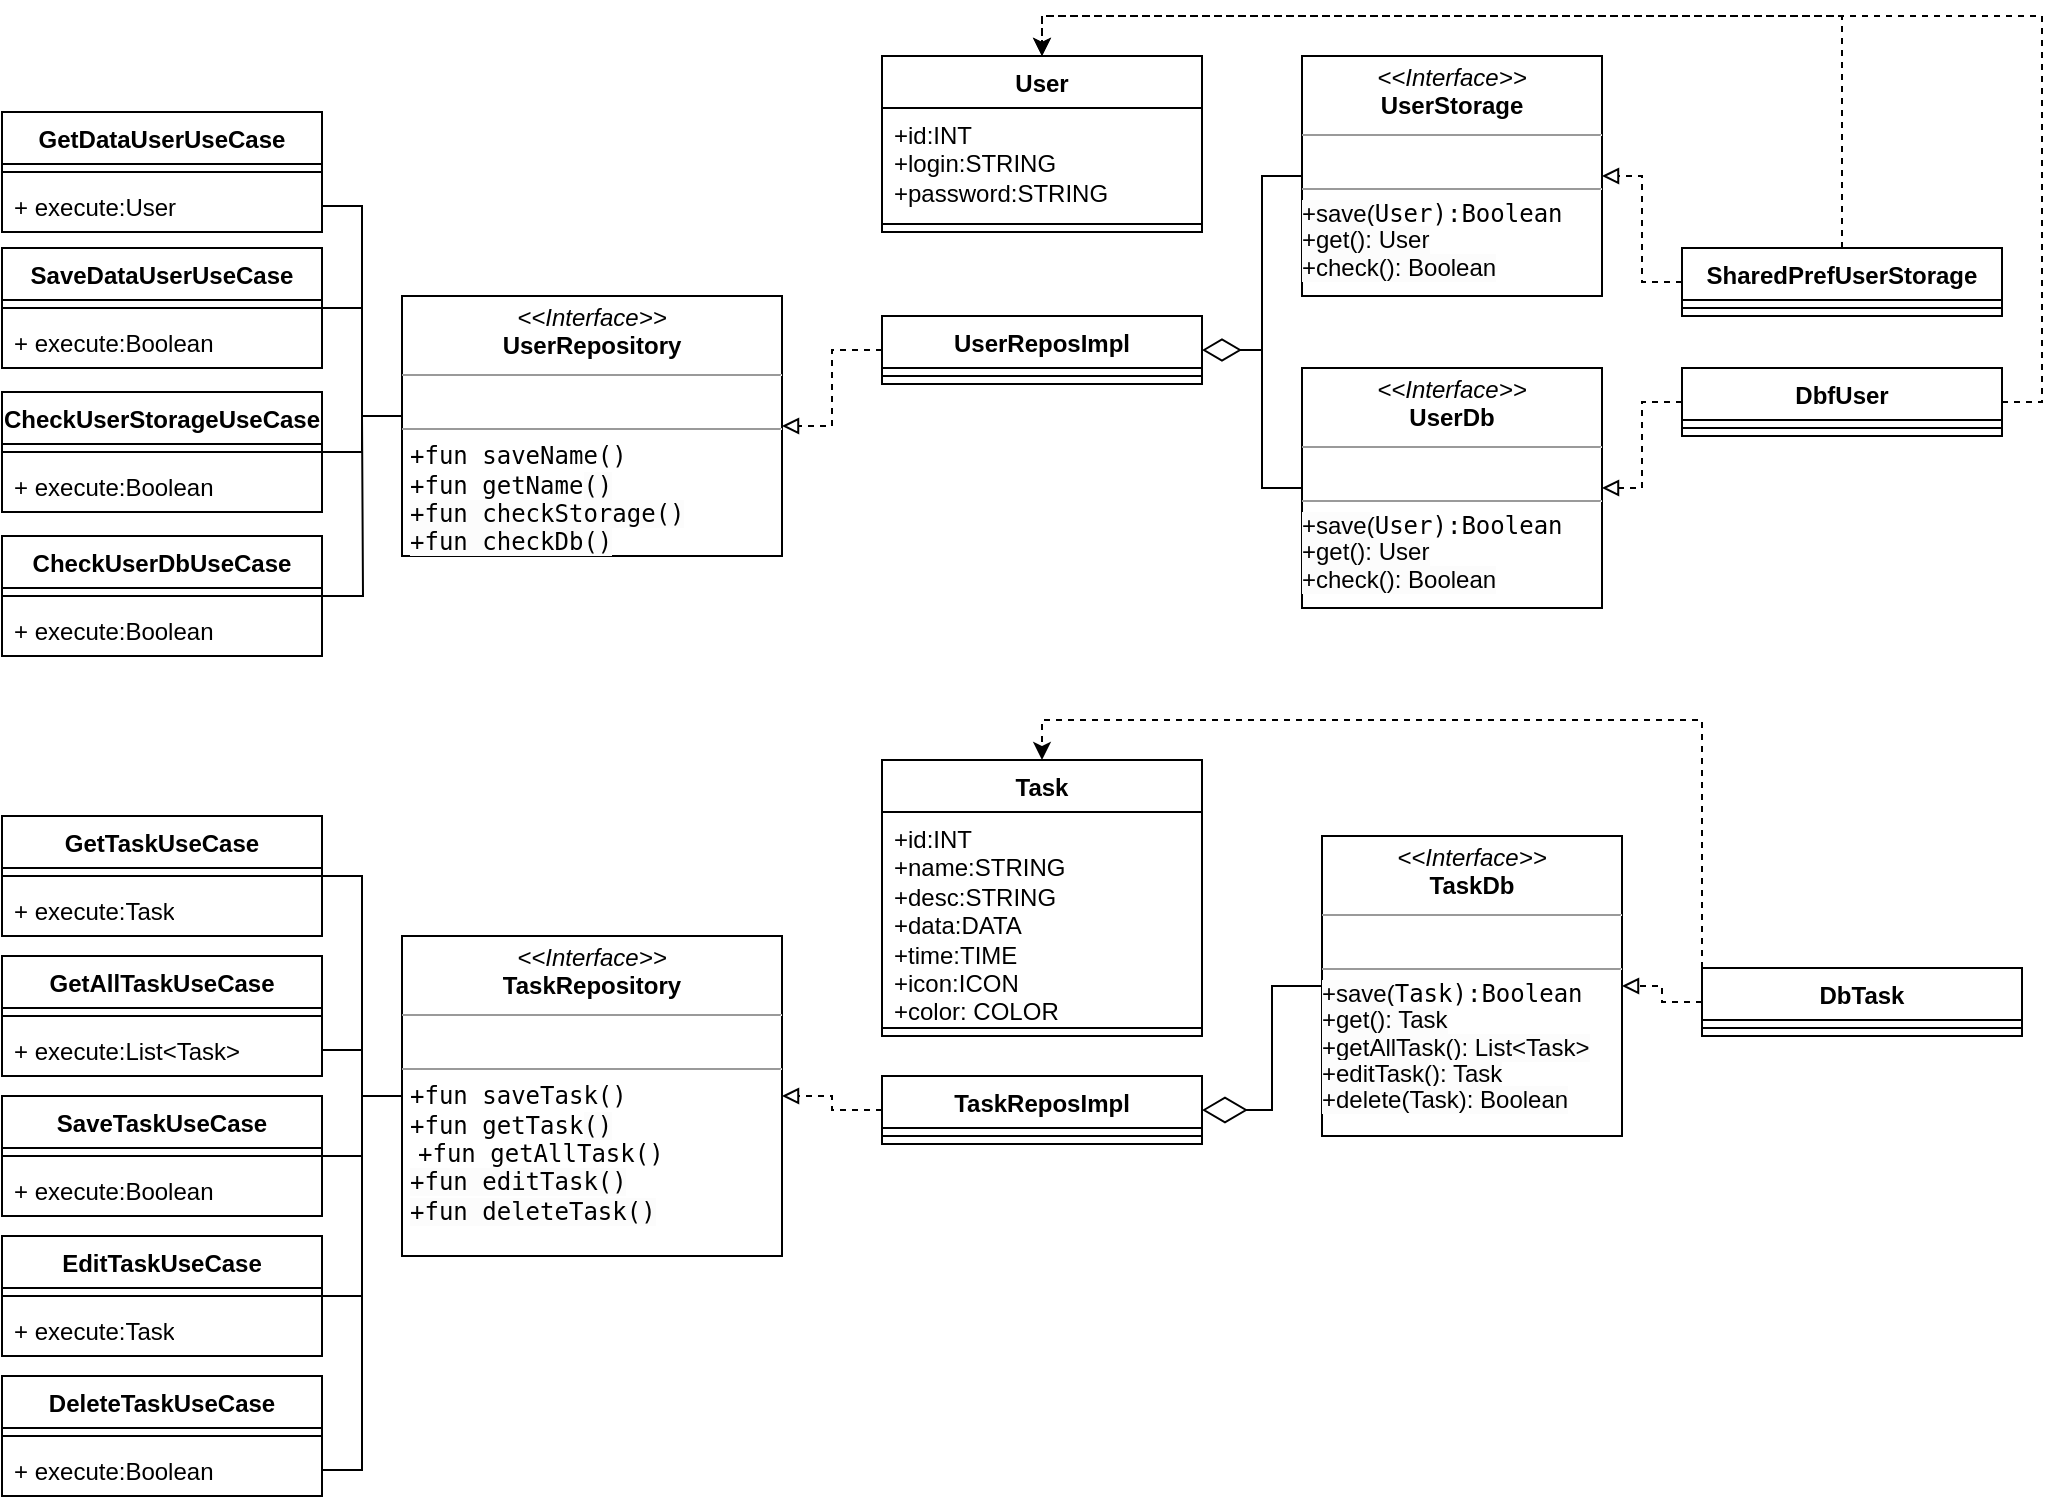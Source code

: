 <mxfile version="21.1.1" type="github">
  <diagram id="C5RBs43oDa-KdzZeNtuy" name="Page-1">
    <mxGraphModel dx="1253" dy="721" grid="1" gridSize="10" guides="1" tooltips="1" connect="1" arrows="1" fold="1" page="1" pageScale="1" pageWidth="827" pageHeight="1169" math="0" shadow="0">
      <root>
        <mxCell id="WIyWlLk6GJQsqaUBKTNV-0" />
        <mxCell id="WIyWlLk6GJQsqaUBKTNV-1" parent="WIyWlLk6GJQsqaUBKTNV-0" />
        <mxCell id="Ah5ymf2Fe2yw6DyOjXPV-4" value="User" style="swimlane;fontStyle=1;align=center;verticalAlign=top;childLayout=stackLayout;horizontal=1;startSize=26;horizontalStack=0;resizeParent=1;resizeParentMax=0;resizeLast=0;collapsible=1;marginBottom=0;whiteSpace=wrap;html=1;" vertex="1" parent="WIyWlLk6GJQsqaUBKTNV-1">
          <mxGeometry x="500" y="80" width="160" height="88" as="geometry" />
        </mxCell>
        <mxCell id="Ah5ymf2Fe2yw6DyOjXPV-5" value="+id:INT&lt;br&gt;+login:STRING&lt;br&gt;+password:STRING" style="text;strokeColor=none;fillColor=none;align=left;verticalAlign=top;spacingLeft=4;spacingRight=4;overflow=hidden;rotatable=0;points=[[0,0.5],[1,0.5]];portConstraint=eastwest;whiteSpace=wrap;html=1;" vertex="1" parent="Ah5ymf2Fe2yw6DyOjXPV-4">
          <mxGeometry y="26" width="160" height="54" as="geometry" />
        </mxCell>
        <mxCell id="Ah5ymf2Fe2yw6DyOjXPV-6" value="" style="line;strokeWidth=1;fillColor=none;align=left;verticalAlign=middle;spacingTop=-1;spacingLeft=3;spacingRight=3;rotatable=0;labelPosition=right;points=[];portConstraint=eastwest;strokeColor=inherit;" vertex="1" parent="Ah5ymf2Fe2yw6DyOjXPV-4">
          <mxGeometry y="80" width="160" height="8" as="geometry" />
        </mxCell>
        <mxCell id="Ah5ymf2Fe2yw6DyOjXPV-22" style="edgeStyle=orthogonalEdgeStyle;rounded=0;orthogonalLoop=1;jettySize=auto;html=1;dashed=1;endArrow=block;endFill=0;" edge="1" parent="WIyWlLk6GJQsqaUBKTNV-1" source="Ah5ymf2Fe2yw6DyOjXPV-8" target="Ah5ymf2Fe2yw6DyOjXPV-21">
          <mxGeometry relative="1" as="geometry" />
        </mxCell>
        <mxCell id="Ah5ymf2Fe2yw6DyOjXPV-8" value="UserReposImpl" style="swimlane;fontStyle=1;align=center;verticalAlign=top;childLayout=stackLayout;horizontal=1;startSize=26;horizontalStack=0;resizeParent=1;resizeParentMax=0;resizeLast=0;collapsible=1;marginBottom=0;whiteSpace=wrap;html=1;" vertex="1" parent="WIyWlLk6GJQsqaUBKTNV-1">
          <mxGeometry x="500" y="210" width="160" height="34" as="geometry" />
        </mxCell>
        <mxCell id="Ah5ymf2Fe2yw6DyOjXPV-10" value="" style="line;strokeWidth=1;fillColor=none;align=left;verticalAlign=middle;spacingTop=-1;spacingLeft=3;spacingRight=3;rotatable=0;labelPosition=right;points=[];portConstraint=eastwest;strokeColor=inherit;" vertex="1" parent="Ah5ymf2Fe2yw6DyOjXPV-8">
          <mxGeometry y="26" width="160" height="8" as="geometry" />
        </mxCell>
        <mxCell id="Ah5ymf2Fe2yw6DyOjXPV-38" style="edgeStyle=orthogonalEdgeStyle;rounded=0;orthogonalLoop=1;jettySize=auto;html=1;entryX=1;entryY=0.5;entryDx=0;entryDy=0;dashed=1;endArrow=block;endFill=0;" edge="1" parent="WIyWlLk6GJQsqaUBKTNV-1" source="Ah5ymf2Fe2yw6DyOjXPV-16" target="Ah5ymf2Fe2yw6DyOjXPV-35">
          <mxGeometry relative="1" as="geometry" />
        </mxCell>
        <mxCell id="Ah5ymf2Fe2yw6DyOjXPV-42" style="edgeStyle=orthogonalEdgeStyle;rounded=0;orthogonalLoop=1;jettySize=auto;html=1;entryX=0.5;entryY=0;entryDx=0;entryDy=0;dashed=1;" edge="1" parent="WIyWlLk6GJQsqaUBKTNV-1" source="Ah5ymf2Fe2yw6DyOjXPV-16" target="Ah5ymf2Fe2yw6DyOjXPV-4">
          <mxGeometry relative="1" as="geometry">
            <Array as="points">
              <mxPoint x="980" y="60" />
              <mxPoint x="580" y="60" />
            </Array>
          </mxGeometry>
        </mxCell>
        <mxCell id="Ah5ymf2Fe2yw6DyOjXPV-16" value="SharedPrefUserStorage" style="swimlane;fontStyle=1;align=center;verticalAlign=top;childLayout=stackLayout;horizontal=1;startSize=26;horizontalStack=0;resizeParent=1;resizeParentMax=0;resizeLast=0;collapsible=1;marginBottom=0;whiteSpace=wrap;html=1;" vertex="1" parent="WIyWlLk6GJQsqaUBKTNV-1">
          <mxGeometry x="900" y="176" width="160" height="34" as="geometry" />
        </mxCell>
        <mxCell id="Ah5ymf2Fe2yw6DyOjXPV-18" value="" style="line;strokeWidth=1;fillColor=none;align=left;verticalAlign=middle;spacingTop=-1;spacingLeft=3;spacingRight=3;rotatable=0;labelPosition=right;points=[];portConstraint=eastwest;strokeColor=inherit;" vertex="1" parent="Ah5ymf2Fe2yw6DyOjXPV-16">
          <mxGeometry y="26" width="160" height="8" as="geometry" />
        </mxCell>
        <mxCell id="Ah5ymf2Fe2yw6DyOjXPV-21" value="&lt;p style=&quot;margin:0px;margin-top:4px;text-align:center;&quot;&gt;&lt;i&gt;&amp;lt;&amp;lt;Interface&amp;gt;&amp;gt;&lt;/i&gt;&lt;br&gt;&lt;b&gt;UserRepository&lt;/b&gt;&lt;/p&gt;&lt;hr size=&quot;1&quot;&gt;&lt;p style=&quot;margin:0px;margin-left:4px;&quot;&gt;&lt;br&gt;&lt;/p&gt;&lt;hr size=&quot;1&quot;&gt;&lt;pre style=&quot;margin:0px;margin-left:4px;&quot;&gt;+fun saveName()&lt;br&gt;+fun getName&lt;span style=&quot;background-color: rgb(252, 252, 252);&quot;&gt;()&lt;/span&gt;&lt;/pre&gt;&lt;pre style=&quot;margin:0px;margin-left:4px;&quot;&gt;&lt;span style=&quot;background-color: rgb(252, 252, 252);&quot;&gt;+fun checkStorage()&lt;/span&gt;&lt;/pre&gt;&lt;pre style=&quot;margin:0px;margin-left:4px;&quot;&gt;&lt;span style=&quot;background-color: rgb(252, 252, 252);&quot;&gt;+fun checkDb()&lt;/span&gt;&lt;/pre&gt;" style="verticalAlign=top;align=left;overflow=fill;fontSize=12;fontFamily=Helvetica;html=1;whiteSpace=wrap;" vertex="1" parent="WIyWlLk6GJQsqaUBKTNV-1">
          <mxGeometry x="260" y="200" width="190" height="130" as="geometry" />
        </mxCell>
        <mxCell id="Ah5ymf2Fe2yw6DyOjXPV-23" value="GetDataUserUseCase" style="swimlane;fontStyle=1;align=center;verticalAlign=top;childLayout=stackLayout;horizontal=1;startSize=26;horizontalStack=0;resizeParent=1;resizeParentMax=0;resizeLast=0;collapsible=1;marginBottom=0;whiteSpace=wrap;html=1;" vertex="1" parent="WIyWlLk6GJQsqaUBKTNV-1">
          <mxGeometry x="60" y="108" width="160" height="60" as="geometry" />
        </mxCell>
        <mxCell id="Ah5ymf2Fe2yw6DyOjXPV-25" value="" style="line;strokeWidth=1;fillColor=none;align=left;verticalAlign=middle;spacingTop=-1;spacingLeft=3;spacingRight=3;rotatable=0;labelPosition=right;points=[];portConstraint=eastwest;strokeColor=inherit;" vertex="1" parent="Ah5ymf2Fe2yw6DyOjXPV-23">
          <mxGeometry y="26" width="160" height="8" as="geometry" />
        </mxCell>
        <mxCell id="Ah5ymf2Fe2yw6DyOjXPV-26" value="+ execute:User" style="text;strokeColor=none;fillColor=none;align=left;verticalAlign=top;spacingLeft=4;spacingRight=4;overflow=hidden;rotatable=0;points=[[0,0.5],[1,0.5]];portConstraint=eastwest;whiteSpace=wrap;html=1;" vertex="1" parent="Ah5ymf2Fe2yw6DyOjXPV-23">
          <mxGeometry y="34" width="160" height="26" as="geometry" />
        </mxCell>
        <mxCell id="Ah5ymf2Fe2yw6DyOjXPV-44" style="edgeStyle=orthogonalEdgeStyle;rounded=0;orthogonalLoop=1;jettySize=auto;html=1;entryX=0;entryY=0.5;entryDx=0;entryDy=0;endArrow=none;endFill=0;" edge="1" parent="WIyWlLk6GJQsqaUBKTNV-1" source="Ah5ymf2Fe2yw6DyOjXPV-31" target="Ah5ymf2Fe2yw6DyOjXPV-21">
          <mxGeometry relative="1" as="geometry">
            <Array as="points">
              <mxPoint x="240" y="206" />
              <mxPoint x="240" y="260" />
            </Array>
          </mxGeometry>
        </mxCell>
        <mxCell id="Ah5ymf2Fe2yw6DyOjXPV-31" value="SaveDataUserUseCase" style="swimlane;fontStyle=1;align=center;verticalAlign=top;childLayout=stackLayout;horizontal=1;startSize=26;horizontalStack=0;resizeParent=1;resizeParentMax=0;resizeLast=0;collapsible=1;marginBottom=0;whiteSpace=wrap;html=1;" vertex="1" parent="WIyWlLk6GJQsqaUBKTNV-1">
          <mxGeometry x="60" y="176" width="160" height="60" as="geometry" />
        </mxCell>
        <mxCell id="Ah5ymf2Fe2yw6DyOjXPV-32" value="" style="line;strokeWidth=1;fillColor=none;align=left;verticalAlign=middle;spacingTop=-1;spacingLeft=3;spacingRight=3;rotatable=0;labelPosition=right;points=[];portConstraint=eastwest;strokeColor=inherit;" vertex="1" parent="Ah5ymf2Fe2yw6DyOjXPV-31">
          <mxGeometry y="26" width="160" height="8" as="geometry" />
        </mxCell>
        <mxCell id="Ah5ymf2Fe2yw6DyOjXPV-33" value="+ execute:Boolean" style="text;strokeColor=none;fillColor=none;align=left;verticalAlign=top;spacingLeft=4;spacingRight=4;overflow=hidden;rotatable=0;points=[[0,0.5],[1,0.5]];portConstraint=eastwest;whiteSpace=wrap;html=1;" vertex="1" parent="Ah5ymf2Fe2yw6DyOjXPV-31">
          <mxGeometry y="34" width="160" height="26" as="geometry" />
        </mxCell>
        <mxCell id="Ah5ymf2Fe2yw6DyOjXPV-41" style="edgeStyle=orthogonalEdgeStyle;rounded=0;orthogonalLoop=1;jettySize=auto;html=1;entryX=1;entryY=0.5;entryDx=0;entryDy=0;endArrow=diamondThin;endFill=0;endSize=17;startSize=20;strokeWidth=1;sourcePerimeterSpacing=0;targetPerimeterSpacing=0;" edge="1" parent="WIyWlLk6GJQsqaUBKTNV-1" source="Ah5ymf2Fe2yw6DyOjXPV-35" target="Ah5ymf2Fe2yw6DyOjXPV-8">
          <mxGeometry relative="1" as="geometry" />
        </mxCell>
        <mxCell id="Ah5ymf2Fe2yw6DyOjXPV-35" value="&lt;p style=&quot;margin:0px;margin-top:4px;text-align:center;&quot;&gt;&lt;i&gt;&amp;lt;&amp;lt;Interface&amp;gt;&amp;gt;&lt;/i&gt;&lt;br&gt;&lt;b&gt;UserStorage&lt;/b&gt;&lt;/p&gt;&lt;hr size=&quot;1&quot;&gt;&lt;p style=&quot;margin:0px;margin-left:4px;&quot;&gt;&lt;br&gt;&lt;/p&gt;&lt;hr size=&quot;1&quot;&gt;&lt;pre style=&quot;line-height: 10%;&quot;&gt;&lt;font style=&quot;background-color: rgb(252, 252, 252);&quot; face=&quot;Helvetica&quot;&gt;+save(&lt;/font&gt;User):Boolean&lt;/pre&gt;&lt;pre style=&quot;line-height: 10%;&quot;&gt;&lt;pre style=&quot;line-height: 10%;&quot;&gt;&lt;font style=&quot;background-color: rgb(252, 252, 252);&quot; face=&quot;Helvetica&quot;&gt;+get(): User&lt;/font&gt;&lt;/pre&gt;&lt;pre style=&quot;line-height: 10%;&quot;&gt;&lt;font style=&quot;background-color: rgb(252, 252, 252);&quot; face=&quot;Helvetica&quot;&gt;+check(): Boolean&lt;/font&gt;&lt;/pre&gt;&lt;/pre&gt;" style="verticalAlign=top;align=left;overflow=fill;fontSize=12;fontFamily=Helvetica;html=1;whiteSpace=wrap;" vertex="1" parent="WIyWlLk6GJQsqaUBKTNV-1">
          <mxGeometry x="710" y="80" width="150" height="120" as="geometry" />
        </mxCell>
        <mxCell id="Ah5ymf2Fe2yw6DyOjXPV-43" style="edgeStyle=orthogonalEdgeStyle;rounded=0;orthogonalLoop=1;jettySize=auto;html=1;endArrow=none;endFill=0;entryX=0;entryY=0.5;entryDx=0;entryDy=0;" edge="1" parent="WIyWlLk6GJQsqaUBKTNV-1" source="Ah5ymf2Fe2yw6DyOjXPV-26" target="Ah5ymf2Fe2yw6DyOjXPV-21">
          <mxGeometry relative="1" as="geometry">
            <Array as="points">
              <mxPoint x="240" y="155" />
              <mxPoint x="240" y="260" />
            </Array>
          </mxGeometry>
        </mxCell>
        <mxCell id="Ah5ymf2Fe2yw6DyOjXPV-51" style="edgeStyle=orthogonalEdgeStyle;rounded=0;orthogonalLoop=1;jettySize=auto;html=1;entryX=0;entryY=0.5;entryDx=0;entryDy=0;endArrow=none;endFill=0;" edge="1" parent="WIyWlLk6GJQsqaUBKTNV-1" source="Ah5ymf2Fe2yw6DyOjXPV-48" target="Ah5ymf2Fe2yw6DyOjXPV-21">
          <mxGeometry relative="1" as="geometry">
            <Array as="points">
              <mxPoint x="240" y="278" />
              <mxPoint x="240" y="260" />
              <mxPoint x="260" y="260" />
            </Array>
          </mxGeometry>
        </mxCell>
        <mxCell id="Ah5ymf2Fe2yw6DyOjXPV-48" value="CheckUserStorageUseCase" style="swimlane;fontStyle=1;align=center;verticalAlign=top;childLayout=stackLayout;horizontal=1;startSize=26;horizontalStack=0;resizeParent=1;resizeParentMax=0;resizeLast=0;collapsible=1;marginBottom=0;whiteSpace=wrap;html=1;" vertex="1" parent="WIyWlLk6GJQsqaUBKTNV-1">
          <mxGeometry x="60" y="248" width="160" height="60" as="geometry" />
        </mxCell>
        <mxCell id="Ah5ymf2Fe2yw6DyOjXPV-49" value="" style="line;strokeWidth=1;fillColor=none;align=left;verticalAlign=middle;spacingTop=-1;spacingLeft=3;spacingRight=3;rotatable=0;labelPosition=right;points=[];portConstraint=eastwest;strokeColor=inherit;" vertex="1" parent="Ah5ymf2Fe2yw6DyOjXPV-48">
          <mxGeometry y="26" width="160" height="8" as="geometry" />
        </mxCell>
        <mxCell id="Ah5ymf2Fe2yw6DyOjXPV-50" value="+ execute:Boolean" style="text;strokeColor=none;fillColor=none;align=left;verticalAlign=top;spacingLeft=4;spacingRight=4;overflow=hidden;rotatable=0;points=[[0,0.5],[1,0.5]];portConstraint=eastwest;whiteSpace=wrap;html=1;" vertex="1" parent="Ah5ymf2Fe2yw6DyOjXPV-48">
          <mxGeometry y="34" width="160" height="26" as="geometry" />
        </mxCell>
        <mxCell id="Ah5ymf2Fe2yw6DyOjXPV-52" value="CheckUserDbUseCase" style="swimlane;fontStyle=1;align=center;verticalAlign=top;childLayout=stackLayout;horizontal=1;startSize=26;horizontalStack=0;resizeParent=1;resizeParentMax=0;resizeLast=0;collapsible=1;marginBottom=0;whiteSpace=wrap;html=1;" vertex="1" parent="WIyWlLk6GJQsqaUBKTNV-1">
          <mxGeometry x="60" y="320" width="160" height="60" as="geometry" />
        </mxCell>
        <mxCell id="Ah5ymf2Fe2yw6DyOjXPV-61" style="edgeStyle=orthogonalEdgeStyle;rounded=0;orthogonalLoop=1;jettySize=auto;html=1;endArrow=none;endFill=0;" edge="1" parent="Ah5ymf2Fe2yw6DyOjXPV-52" source="Ah5ymf2Fe2yw6DyOjXPV-53">
          <mxGeometry relative="1" as="geometry">
            <mxPoint x="180.0" y="-60" as="targetPoint" />
          </mxGeometry>
        </mxCell>
        <mxCell id="Ah5ymf2Fe2yw6DyOjXPV-53" value="" style="line;strokeWidth=1;fillColor=none;align=left;verticalAlign=middle;spacingTop=-1;spacingLeft=3;spacingRight=3;rotatable=0;labelPosition=right;points=[];portConstraint=eastwest;strokeColor=inherit;" vertex="1" parent="Ah5ymf2Fe2yw6DyOjXPV-52">
          <mxGeometry y="26" width="160" height="8" as="geometry" />
        </mxCell>
        <mxCell id="Ah5ymf2Fe2yw6DyOjXPV-54" value="+ execute:Boolean" style="text;strokeColor=none;fillColor=none;align=left;verticalAlign=top;spacingLeft=4;spacingRight=4;overflow=hidden;rotatable=0;points=[[0,0.5],[1,0.5]];portConstraint=eastwest;whiteSpace=wrap;html=1;" vertex="1" parent="Ah5ymf2Fe2yw6DyOjXPV-52">
          <mxGeometry y="34" width="160" height="26" as="geometry" />
        </mxCell>
        <mxCell id="Ah5ymf2Fe2yw6DyOjXPV-56" style="edgeStyle=orthogonalEdgeStyle;rounded=0;orthogonalLoop=1;jettySize=auto;html=1;endArrow=none;endFill=0;" edge="1" parent="WIyWlLk6GJQsqaUBKTNV-1" source="Ah5ymf2Fe2yw6DyOjXPV-55">
          <mxGeometry relative="1" as="geometry">
            <mxPoint x="690" y="220" as="targetPoint" />
          </mxGeometry>
        </mxCell>
        <mxCell id="Ah5ymf2Fe2yw6DyOjXPV-55" value="&lt;p style=&quot;margin:0px;margin-top:4px;text-align:center;&quot;&gt;&lt;i&gt;&amp;lt;&amp;lt;Interface&amp;gt;&amp;gt;&lt;/i&gt;&lt;br&gt;&lt;b&gt;UserDb&lt;/b&gt;&lt;/p&gt;&lt;hr size=&quot;1&quot;&gt;&lt;p style=&quot;margin:0px;margin-left:4px;&quot;&gt;&lt;br&gt;&lt;/p&gt;&lt;hr size=&quot;1&quot;&gt;&lt;pre style=&quot;line-height: 10%;&quot;&gt;&lt;font style=&quot;background-color: rgb(252, 252, 252);&quot; face=&quot;Helvetica&quot;&gt;+save(&lt;/font&gt;User):Boolean&lt;/pre&gt;&lt;pre style=&quot;line-height: 10%;&quot;&gt;&lt;pre style=&quot;line-height: 10%;&quot;&gt;&lt;font style=&quot;background-color: rgb(252, 252, 252);&quot; face=&quot;Helvetica&quot;&gt;+get(): User&lt;/font&gt;&lt;/pre&gt;&lt;pre style=&quot;line-height: 10%;&quot;&gt;&lt;font style=&quot;background-color: rgb(252, 252, 252);&quot; face=&quot;Helvetica&quot;&gt;+check(): Boolean&lt;/font&gt;&lt;/pre&gt;&lt;/pre&gt;" style="verticalAlign=top;align=left;overflow=fill;fontSize=12;fontFamily=Helvetica;html=1;whiteSpace=wrap;" vertex="1" parent="WIyWlLk6GJQsqaUBKTNV-1">
          <mxGeometry x="710" y="236" width="150" height="120" as="geometry" />
        </mxCell>
        <mxCell id="Ah5ymf2Fe2yw6DyOjXPV-59" style="edgeStyle=orthogonalEdgeStyle;rounded=0;orthogonalLoop=1;jettySize=auto;html=1;dashed=1;endArrow=block;endFill=0;" edge="1" parent="WIyWlLk6GJQsqaUBKTNV-1" source="Ah5ymf2Fe2yw6DyOjXPV-57" target="Ah5ymf2Fe2yw6DyOjXPV-55">
          <mxGeometry relative="1" as="geometry" />
        </mxCell>
        <mxCell id="Ah5ymf2Fe2yw6DyOjXPV-60" style="edgeStyle=orthogonalEdgeStyle;rounded=0;orthogonalLoop=1;jettySize=auto;html=1;entryX=0.5;entryY=0;entryDx=0;entryDy=0;dashed=1;" edge="1" parent="WIyWlLk6GJQsqaUBKTNV-1" source="Ah5ymf2Fe2yw6DyOjXPV-57" target="Ah5ymf2Fe2yw6DyOjXPV-4">
          <mxGeometry relative="1" as="geometry">
            <Array as="points">
              <mxPoint x="1080" y="253" />
              <mxPoint x="1080" y="60" />
              <mxPoint x="580" y="60" />
            </Array>
          </mxGeometry>
        </mxCell>
        <mxCell id="Ah5ymf2Fe2yw6DyOjXPV-57" value="DbfUser" style="swimlane;fontStyle=1;align=center;verticalAlign=top;childLayout=stackLayout;horizontal=1;startSize=26;horizontalStack=0;resizeParent=1;resizeParentMax=0;resizeLast=0;collapsible=1;marginBottom=0;whiteSpace=wrap;html=1;" vertex="1" parent="WIyWlLk6GJQsqaUBKTNV-1">
          <mxGeometry x="900" y="236" width="160" height="34" as="geometry" />
        </mxCell>
        <mxCell id="Ah5ymf2Fe2yw6DyOjXPV-58" value="" style="line;strokeWidth=1;fillColor=none;align=left;verticalAlign=middle;spacingTop=-1;spacingLeft=3;spacingRight=3;rotatable=0;labelPosition=right;points=[];portConstraint=eastwest;strokeColor=inherit;" vertex="1" parent="Ah5ymf2Fe2yw6DyOjXPV-57">
          <mxGeometry y="26" width="160" height="8" as="geometry" />
        </mxCell>
        <mxCell id="Ah5ymf2Fe2yw6DyOjXPV-62" value="&lt;p style=&quot;margin:0px;margin-top:4px;text-align:center;&quot;&gt;&lt;i&gt;&amp;lt;&amp;lt;Interface&amp;gt;&amp;gt;&lt;/i&gt;&lt;br&gt;&lt;b&gt;TaskRepository&lt;/b&gt;&lt;/p&gt;&lt;hr size=&quot;1&quot;&gt;&lt;p style=&quot;margin:0px;margin-left:4px;&quot;&gt;&lt;br&gt;&lt;/p&gt;&lt;hr size=&quot;1&quot;&gt;&lt;pre style=&quot;margin:0px;margin-left:4px;&quot;&gt;+fun saveTask()&lt;br&gt;+fun getTask&lt;span style=&quot;background-color: rgb(252, 252, 252);&quot;&gt;()&lt;/span&gt;&lt;/pre&gt;&lt;pre style=&quot;margin:0px;margin-left:4px;&quot;&gt;&lt;pre style=&quot;border-color: var(--border-color); margin-top: 0px; margin-bottom: 0px; margin-left: 4px;&quot;&gt;+fun getAllTask()&lt;/pre&gt;&lt;/pre&gt;&lt;pre style=&quot;margin:0px;margin-left:4px;&quot;&gt;&lt;span style=&quot;background-color: rgb(252, 252, 252);&quot;&gt;+fun editTask()&lt;/span&gt;&lt;/pre&gt;&lt;pre style=&quot;margin:0px;margin-left:4px;&quot;&gt;&lt;span style=&quot;background-color: rgb(252, 252, 252);&quot;&gt;+fun deleteTask()&lt;/span&gt;&lt;/pre&gt;" style="verticalAlign=top;align=left;overflow=fill;fontSize=12;fontFamily=Helvetica;html=1;whiteSpace=wrap;" vertex="1" parent="WIyWlLk6GJQsqaUBKTNV-1">
          <mxGeometry x="260" y="520" width="190" height="160" as="geometry" />
        </mxCell>
        <mxCell id="Ah5ymf2Fe2yw6DyOjXPV-79" style="edgeStyle=orthogonalEdgeStyle;rounded=0;orthogonalLoop=1;jettySize=auto;html=1;entryX=0;entryY=0.5;entryDx=0;entryDy=0;endArrow=none;endFill=0;" edge="1" parent="WIyWlLk6GJQsqaUBKTNV-1" source="Ah5ymf2Fe2yw6DyOjXPV-63" target="Ah5ymf2Fe2yw6DyOjXPV-62">
          <mxGeometry relative="1" as="geometry" />
        </mxCell>
        <mxCell id="Ah5ymf2Fe2yw6DyOjXPV-63" value="GetTaskUseCase" style="swimlane;fontStyle=1;align=center;verticalAlign=top;childLayout=stackLayout;horizontal=1;startSize=26;horizontalStack=0;resizeParent=1;resizeParentMax=0;resizeLast=0;collapsible=1;marginBottom=0;whiteSpace=wrap;html=1;" vertex="1" parent="WIyWlLk6GJQsqaUBKTNV-1">
          <mxGeometry x="60" y="460" width="160" height="60" as="geometry" />
        </mxCell>
        <mxCell id="Ah5ymf2Fe2yw6DyOjXPV-65" value="" style="line;strokeWidth=1;fillColor=none;align=left;verticalAlign=middle;spacingTop=-1;spacingLeft=3;spacingRight=3;rotatable=0;labelPosition=right;points=[];portConstraint=eastwest;strokeColor=inherit;" vertex="1" parent="Ah5ymf2Fe2yw6DyOjXPV-63">
          <mxGeometry y="26" width="160" height="8" as="geometry" />
        </mxCell>
        <mxCell id="Ah5ymf2Fe2yw6DyOjXPV-66" value="+ execute:Task" style="text;strokeColor=none;fillColor=none;align=left;verticalAlign=top;spacingLeft=4;spacingRight=4;overflow=hidden;rotatable=0;points=[[0,0.5],[1,0.5]];portConstraint=eastwest;whiteSpace=wrap;html=1;" vertex="1" parent="Ah5ymf2Fe2yw6DyOjXPV-63">
          <mxGeometry y="34" width="160" height="26" as="geometry" />
        </mxCell>
        <mxCell id="Ah5ymf2Fe2yw6DyOjXPV-67" value="GetAllTaskUseCase" style="swimlane;fontStyle=1;align=center;verticalAlign=top;childLayout=stackLayout;horizontal=1;startSize=26;horizontalStack=0;resizeParent=1;resizeParentMax=0;resizeLast=0;collapsible=1;marginBottom=0;whiteSpace=wrap;html=1;" vertex="1" parent="WIyWlLk6GJQsqaUBKTNV-1">
          <mxGeometry x="60" y="530" width="160" height="60" as="geometry" />
        </mxCell>
        <mxCell id="Ah5ymf2Fe2yw6DyOjXPV-68" value="" style="line;strokeWidth=1;fillColor=none;align=left;verticalAlign=middle;spacingTop=-1;spacingLeft=3;spacingRight=3;rotatable=0;labelPosition=right;points=[];portConstraint=eastwest;strokeColor=inherit;" vertex="1" parent="Ah5ymf2Fe2yw6DyOjXPV-67">
          <mxGeometry y="26" width="160" height="8" as="geometry" />
        </mxCell>
        <mxCell id="Ah5ymf2Fe2yw6DyOjXPV-69" value="+ execute:List&amp;lt;Task&amp;gt;" style="text;strokeColor=none;fillColor=none;align=left;verticalAlign=top;spacingLeft=4;spacingRight=4;overflow=hidden;rotatable=0;points=[[0,0.5],[1,0.5]];portConstraint=eastwest;whiteSpace=wrap;html=1;" vertex="1" parent="Ah5ymf2Fe2yw6DyOjXPV-67">
          <mxGeometry y="34" width="160" height="26" as="geometry" />
        </mxCell>
        <mxCell id="Ah5ymf2Fe2yw6DyOjXPV-81" style="edgeStyle=orthogonalEdgeStyle;rounded=0;orthogonalLoop=1;jettySize=auto;html=1;entryX=0;entryY=0.5;entryDx=0;entryDy=0;endArrow=none;endFill=0;" edge="1" parent="WIyWlLk6GJQsqaUBKTNV-1" source="Ah5ymf2Fe2yw6DyOjXPV-70" target="Ah5ymf2Fe2yw6DyOjXPV-62">
          <mxGeometry relative="1" as="geometry" />
        </mxCell>
        <mxCell id="Ah5ymf2Fe2yw6DyOjXPV-70" value="SaveTaskUseCase" style="swimlane;fontStyle=1;align=center;verticalAlign=top;childLayout=stackLayout;horizontal=1;startSize=26;horizontalStack=0;resizeParent=1;resizeParentMax=0;resizeLast=0;collapsible=1;marginBottom=0;whiteSpace=wrap;html=1;" vertex="1" parent="WIyWlLk6GJQsqaUBKTNV-1">
          <mxGeometry x="60" y="600" width="160" height="60" as="geometry" />
        </mxCell>
        <mxCell id="Ah5ymf2Fe2yw6DyOjXPV-71" value="" style="line;strokeWidth=1;fillColor=none;align=left;verticalAlign=middle;spacingTop=-1;spacingLeft=3;spacingRight=3;rotatable=0;labelPosition=right;points=[];portConstraint=eastwest;strokeColor=inherit;" vertex="1" parent="Ah5ymf2Fe2yw6DyOjXPV-70">
          <mxGeometry y="26" width="160" height="8" as="geometry" />
        </mxCell>
        <mxCell id="Ah5ymf2Fe2yw6DyOjXPV-72" value="+ execute:Boolean" style="text;strokeColor=none;fillColor=none;align=left;verticalAlign=top;spacingLeft=4;spacingRight=4;overflow=hidden;rotatable=0;points=[[0,0.5],[1,0.5]];portConstraint=eastwest;whiteSpace=wrap;html=1;" vertex="1" parent="Ah5ymf2Fe2yw6DyOjXPV-70">
          <mxGeometry y="34" width="160" height="26" as="geometry" />
        </mxCell>
        <mxCell id="Ah5ymf2Fe2yw6DyOjXPV-82" style="edgeStyle=orthogonalEdgeStyle;rounded=0;orthogonalLoop=1;jettySize=auto;html=1;entryX=0;entryY=0.5;entryDx=0;entryDy=0;endArrow=none;endFill=0;" edge="1" parent="WIyWlLk6GJQsqaUBKTNV-1" source="Ah5ymf2Fe2yw6DyOjXPV-73" target="Ah5ymf2Fe2yw6DyOjXPV-62">
          <mxGeometry relative="1" as="geometry" />
        </mxCell>
        <mxCell id="Ah5ymf2Fe2yw6DyOjXPV-73" value="EditTaskUseCase" style="swimlane;fontStyle=1;align=center;verticalAlign=top;childLayout=stackLayout;horizontal=1;startSize=26;horizontalStack=0;resizeParent=1;resizeParentMax=0;resizeLast=0;collapsible=1;marginBottom=0;whiteSpace=wrap;html=1;" vertex="1" parent="WIyWlLk6GJQsqaUBKTNV-1">
          <mxGeometry x="60" y="670" width="160" height="60" as="geometry" />
        </mxCell>
        <mxCell id="Ah5ymf2Fe2yw6DyOjXPV-74" value="" style="line;strokeWidth=1;fillColor=none;align=left;verticalAlign=middle;spacingTop=-1;spacingLeft=3;spacingRight=3;rotatable=0;labelPosition=right;points=[];portConstraint=eastwest;strokeColor=inherit;" vertex="1" parent="Ah5ymf2Fe2yw6DyOjXPV-73">
          <mxGeometry y="26" width="160" height="8" as="geometry" />
        </mxCell>
        <mxCell id="Ah5ymf2Fe2yw6DyOjXPV-75" value="+ execute:Task" style="text;strokeColor=none;fillColor=none;align=left;verticalAlign=top;spacingLeft=4;spacingRight=4;overflow=hidden;rotatable=0;points=[[0,0.5],[1,0.5]];portConstraint=eastwest;whiteSpace=wrap;html=1;" vertex="1" parent="Ah5ymf2Fe2yw6DyOjXPV-73">
          <mxGeometry y="34" width="160" height="26" as="geometry" />
        </mxCell>
        <mxCell id="Ah5ymf2Fe2yw6DyOjXPV-76" value="DeleteTaskUseCase" style="swimlane;fontStyle=1;align=center;verticalAlign=top;childLayout=stackLayout;horizontal=1;startSize=26;horizontalStack=0;resizeParent=1;resizeParentMax=0;resizeLast=0;collapsible=1;marginBottom=0;whiteSpace=wrap;html=1;" vertex="1" parent="WIyWlLk6GJQsqaUBKTNV-1">
          <mxGeometry x="60" y="740" width="160" height="60" as="geometry" />
        </mxCell>
        <mxCell id="Ah5ymf2Fe2yw6DyOjXPV-77" value="" style="line;strokeWidth=1;fillColor=none;align=left;verticalAlign=middle;spacingTop=-1;spacingLeft=3;spacingRight=3;rotatable=0;labelPosition=right;points=[];portConstraint=eastwest;strokeColor=inherit;" vertex="1" parent="Ah5ymf2Fe2yw6DyOjXPV-76">
          <mxGeometry y="26" width="160" height="8" as="geometry" />
        </mxCell>
        <mxCell id="Ah5ymf2Fe2yw6DyOjXPV-78" value="+ execute:Boolean" style="text;strokeColor=none;fillColor=none;align=left;verticalAlign=top;spacingLeft=4;spacingRight=4;overflow=hidden;rotatable=0;points=[[0,0.5],[1,0.5]];portConstraint=eastwest;whiteSpace=wrap;html=1;" vertex="1" parent="Ah5ymf2Fe2yw6DyOjXPV-76">
          <mxGeometry y="34" width="160" height="26" as="geometry" />
        </mxCell>
        <mxCell id="Ah5ymf2Fe2yw6DyOjXPV-80" style="edgeStyle=orthogonalEdgeStyle;rounded=0;orthogonalLoop=1;jettySize=auto;html=1;entryX=0;entryY=0.5;entryDx=0;entryDy=0;endArrow=none;endFill=0;" edge="1" parent="WIyWlLk6GJQsqaUBKTNV-1" source="Ah5ymf2Fe2yw6DyOjXPV-69" target="Ah5ymf2Fe2yw6DyOjXPV-62">
          <mxGeometry relative="1" as="geometry" />
        </mxCell>
        <mxCell id="Ah5ymf2Fe2yw6DyOjXPV-83" style="edgeStyle=orthogonalEdgeStyle;rounded=0;orthogonalLoop=1;jettySize=auto;html=1;entryX=0;entryY=0.5;entryDx=0;entryDy=0;endArrow=none;endFill=0;" edge="1" parent="WIyWlLk6GJQsqaUBKTNV-1" source="Ah5ymf2Fe2yw6DyOjXPV-78" target="Ah5ymf2Fe2yw6DyOjXPV-62">
          <mxGeometry relative="1" as="geometry" />
        </mxCell>
        <mxCell id="Ah5ymf2Fe2yw6DyOjXPV-96" style="edgeStyle=orthogonalEdgeStyle;rounded=0;orthogonalLoop=1;jettySize=auto;html=1;dashed=1;endArrow=block;endFill=0;" edge="1" parent="WIyWlLk6GJQsqaUBKTNV-1" source="Ah5ymf2Fe2yw6DyOjXPV-84" target="Ah5ymf2Fe2yw6DyOjXPV-62">
          <mxGeometry relative="1" as="geometry" />
        </mxCell>
        <mxCell id="Ah5ymf2Fe2yw6DyOjXPV-84" value="TaskReposImpl" style="swimlane;fontStyle=1;align=center;verticalAlign=top;childLayout=stackLayout;horizontal=1;startSize=26;horizontalStack=0;resizeParent=1;resizeParentMax=0;resizeLast=0;collapsible=1;marginBottom=0;whiteSpace=wrap;html=1;" vertex="1" parent="WIyWlLk6GJQsqaUBKTNV-1">
          <mxGeometry x="500" y="590" width="160" height="34" as="geometry" />
        </mxCell>
        <mxCell id="Ah5ymf2Fe2yw6DyOjXPV-85" value="" style="line;strokeWidth=1;fillColor=none;align=left;verticalAlign=middle;spacingTop=-1;spacingLeft=3;spacingRight=3;rotatable=0;labelPosition=right;points=[];portConstraint=eastwest;strokeColor=inherit;" vertex="1" parent="Ah5ymf2Fe2yw6DyOjXPV-84">
          <mxGeometry y="26" width="160" height="8" as="geometry" />
        </mxCell>
        <mxCell id="Ah5ymf2Fe2yw6DyOjXPV-86" value="Task" style="swimlane;fontStyle=1;align=center;verticalAlign=top;childLayout=stackLayout;horizontal=1;startSize=26;horizontalStack=0;resizeParent=1;resizeParentMax=0;resizeLast=0;collapsible=1;marginBottom=0;whiteSpace=wrap;html=1;" vertex="1" parent="WIyWlLk6GJQsqaUBKTNV-1">
          <mxGeometry x="500" y="432" width="160" height="138" as="geometry" />
        </mxCell>
        <mxCell id="Ah5ymf2Fe2yw6DyOjXPV-87" value="+id:INT&lt;br&gt;+name:STRING&lt;br&gt;+desc:STRING&lt;br&gt;+data:DATA&lt;br&gt;+time:TIME&lt;br&gt;+icon:ICON&lt;br&gt;+color: COLOR" style="text;strokeColor=none;fillColor=none;align=left;verticalAlign=top;spacingLeft=4;spacingRight=4;overflow=hidden;rotatable=0;points=[[0,0.5],[1,0.5]];portConstraint=eastwest;whiteSpace=wrap;html=1;" vertex="1" parent="Ah5ymf2Fe2yw6DyOjXPV-86">
          <mxGeometry y="26" width="160" height="104" as="geometry" />
        </mxCell>
        <mxCell id="Ah5ymf2Fe2yw6DyOjXPV-88" value="" style="line;strokeWidth=1;fillColor=none;align=left;verticalAlign=middle;spacingTop=-1;spacingLeft=3;spacingRight=3;rotatable=0;labelPosition=right;points=[];portConstraint=eastwest;strokeColor=inherit;" vertex="1" parent="Ah5ymf2Fe2yw6DyOjXPV-86">
          <mxGeometry y="130" width="160" height="8" as="geometry" />
        </mxCell>
        <mxCell id="Ah5ymf2Fe2yw6DyOjXPV-95" style="edgeStyle=orthogonalEdgeStyle;rounded=0;orthogonalLoop=1;jettySize=auto;html=1;entryX=1;entryY=0.5;entryDx=0;entryDy=0;endArrow=diamondThin;endFill=0;startSize=20;endSize=20;" edge="1" parent="WIyWlLk6GJQsqaUBKTNV-1" source="Ah5ymf2Fe2yw6DyOjXPV-90" target="Ah5ymf2Fe2yw6DyOjXPV-84">
          <mxGeometry relative="1" as="geometry" />
        </mxCell>
        <mxCell id="Ah5ymf2Fe2yw6DyOjXPV-90" value="&lt;p style=&quot;margin:0px;margin-top:4px;text-align:center;&quot;&gt;&lt;i&gt;&amp;lt;&amp;lt;Interface&amp;gt;&amp;gt;&lt;/i&gt;&lt;br&gt;&lt;b&gt;TaskDb&lt;/b&gt;&lt;/p&gt;&lt;hr size=&quot;1&quot;&gt;&lt;p style=&quot;margin:0px;margin-left:4px;&quot;&gt;&lt;br&gt;&lt;/p&gt;&lt;hr size=&quot;1&quot;&gt;&lt;pre style=&quot;line-height: 10%;&quot;&gt;&lt;font style=&quot;background-color: rgb(252, 252, 252);&quot; face=&quot;Helvetica&quot;&gt;+save(&lt;/font&gt;Task):Boolean&lt;/pre&gt;&lt;pre style=&quot;line-height: 10%;&quot;&gt;&lt;pre style=&quot;line-height: 10%;&quot;&gt;&lt;font style=&quot;background-color: rgb(252, 252, 252);&quot; face=&quot;Helvetica&quot;&gt;+get(): Task&lt;/font&gt;&lt;/pre&gt;&lt;pre style=&quot;line-height: 10%;&quot;&gt;&lt;font style=&quot;background-color: rgb(252, 252, 252);&quot; face=&quot;Helvetica&quot;&gt;+getAllTask(): List&amp;lt;Task&amp;gt;&lt;/font&gt;&lt;/pre&gt;&lt;pre style=&quot;line-height: 10%;&quot;&gt;&lt;font style=&quot;background-color: rgb(252, 252, 252);&quot; face=&quot;Helvetica&quot;&gt;+editTask(): Task&lt;/font&gt;&lt;/pre&gt;&lt;pre style=&quot;line-height: 10%;&quot;&gt;&lt;font style=&quot;background-color: rgb(252, 252, 252);&quot; face=&quot;Helvetica&quot;&gt;+delete(Task): Boolean&lt;/font&gt;&lt;/pre&gt;&lt;/pre&gt;" style="verticalAlign=top;align=left;overflow=fill;fontSize=12;fontFamily=Helvetica;html=1;whiteSpace=wrap;" vertex="1" parent="WIyWlLk6GJQsqaUBKTNV-1">
          <mxGeometry x="720" y="470" width="150" height="150" as="geometry" />
        </mxCell>
        <mxCell id="Ah5ymf2Fe2yw6DyOjXPV-93" style="edgeStyle=orthogonalEdgeStyle;rounded=0;orthogonalLoop=1;jettySize=auto;html=1;entryX=1;entryY=0.5;entryDx=0;entryDy=0;endArrow=block;endFill=0;dashed=1;" edge="1" parent="WIyWlLk6GJQsqaUBKTNV-1" source="Ah5ymf2Fe2yw6DyOjXPV-91" target="Ah5ymf2Fe2yw6DyOjXPV-90">
          <mxGeometry relative="1" as="geometry" />
        </mxCell>
        <mxCell id="Ah5ymf2Fe2yw6DyOjXPV-94" style="edgeStyle=orthogonalEdgeStyle;rounded=0;orthogonalLoop=1;jettySize=auto;html=1;entryX=0.5;entryY=0;entryDx=0;entryDy=0;dashed=1;" edge="1" parent="WIyWlLk6GJQsqaUBKTNV-1" source="Ah5ymf2Fe2yw6DyOjXPV-91" target="Ah5ymf2Fe2yw6DyOjXPV-86">
          <mxGeometry relative="1" as="geometry">
            <Array as="points">
              <mxPoint x="910" y="412" />
              <mxPoint x="580" y="412" />
            </Array>
          </mxGeometry>
        </mxCell>
        <mxCell id="Ah5ymf2Fe2yw6DyOjXPV-91" value="DbTask" style="swimlane;fontStyle=1;align=center;verticalAlign=top;childLayout=stackLayout;horizontal=1;startSize=26;horizontalStack=0;resizeParent=1;resizeParentMax=0;resizeLast=0;collapsible=1;marginBottom=0;whiteSpace=wrap;html=1;" vertex="1" parent="WIyWlLk6GJQsqaUBKTNV-1">
          <mxGeometry x="910" y="536" width="160" height="34" as="geometry" />
        </mxCell>
        <mxCell id="Ah5ymf2Fe2yw6DyOjXPV-92" value="" style="line;strokeWidth=1;fillColor=none;align=left;verticalAlign=middle;spacingTop=-1;spacingLeft=3;spacingRight=3;rotatable=0;labelPosition=right;points=[];portConstraint=eastwest;strokeColor=inherit;" vertex="1" parent="Ah5ymf2Fe2yw6DyOjXPV-91">
          <mxGeometry y="26" width="160" height="8" as="geometry" />
        </mxCell>
      </root>
    </mxGraphModel>
  </diagram>
</mxfile>
